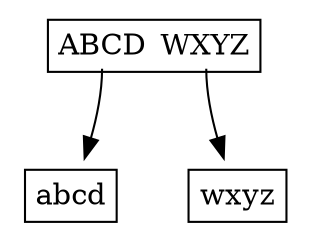 digraph H {

  parent [
   shape=plaintext
   label=<

     <table border='1' cellborder='0'>
       <tr><td port='a'>ABCD</td><td port='z'>WXYZ</td></tr>
     </table>

  >];

  child_a [
   shape=plaintext
   label=<
     <table border='1' cellborder='0'>
       <tr><td>abcd</td></tr>
     </table>

  >];

  child_z [
   shape=plaintext
   label=<
     <table border='1' cellborder='0'>
       <tr><td>wxyz</td></tr>
     </table>

  >];

  parent:a -> child_a;
  parent:z -> child_z;

}
